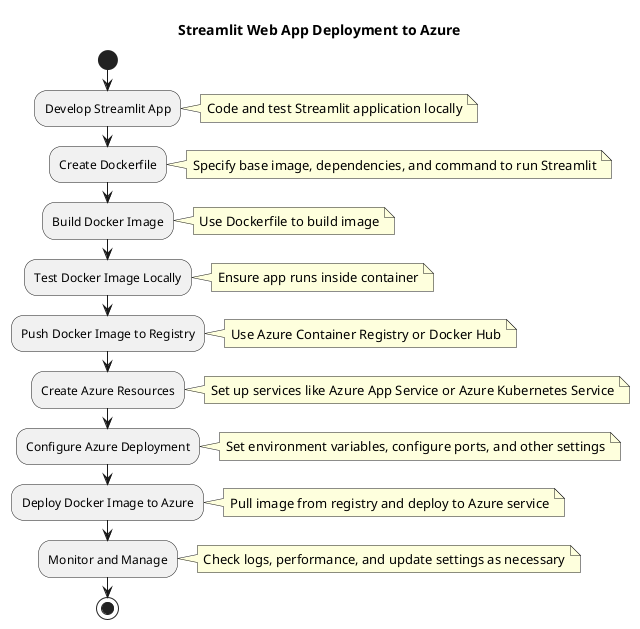 @startuml
title Streamlit Web App Deployment to Azure

start
:Develop Streamlit App;

note right: Code and test Streamlit application locally

:Create Dockerfile;
note right: Specify base image, dependencies, and command to run Streamlit

:Build Docker Image;
note right: Use Dockerfile to build image

:Test Docker Image Locally;
note right: Ensure app runs inside container

:Push Docker Image to Registry;
note right: Use Azure Container Registry or Docker Hub

:Create Azure Resources;
note right: Set up services like Azure App Service or Azure Kubernetes Service

:Configure Azure Deployment;
note right: Set environment variables, configure ports, and other settings

:Deploy Docker Image to Azure;
note right: Pull image from registry and deploy to Azure service

:Monitor and Manage;
note right: Check logs, performance, and update settings as necessary

stop

@enduml